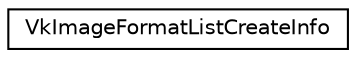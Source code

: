 digraph "Graphical Class Hierarchy"
{
 // LATEX_PDF_SIZE
  edge [fontname="Helvetica",fontsize="10",labelfontname="Helvetica",labelfontsize="10"];
  node [fontname="Helvetica",fontsize="10",shape=record];
  rankdir="LR";
  Node0 [label="VkImageFormatListCreateInfo",height=0.2,width=0.4,color="black", fillcolor="white", style="filled",URL="$structVkImageFormatListCreateInfo.html",tooltip=" "];
}

